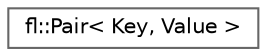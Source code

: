 digraph "Graphical Class Hierarchy"
{
 // LATEX_PDF_SIZE
  bgcolor="transparent";
  edge [fontname=Helvetica,fontsize=10,labelfontname=Helvetica,labelfontsize=10];
  node [fontname=Helvetica,fontsize=10,shape=box,height=0.2,width=0.4];
  rankdir="LR";
  Node0 [id="Node000000",label="fl::Pair\< Key, Value \>",height=0.2,width=0.4,color="grey40", fillcolor="white", style="filled",URL="$d5/def/structfl_1_1_pair.html",tooltip=" "];
}
